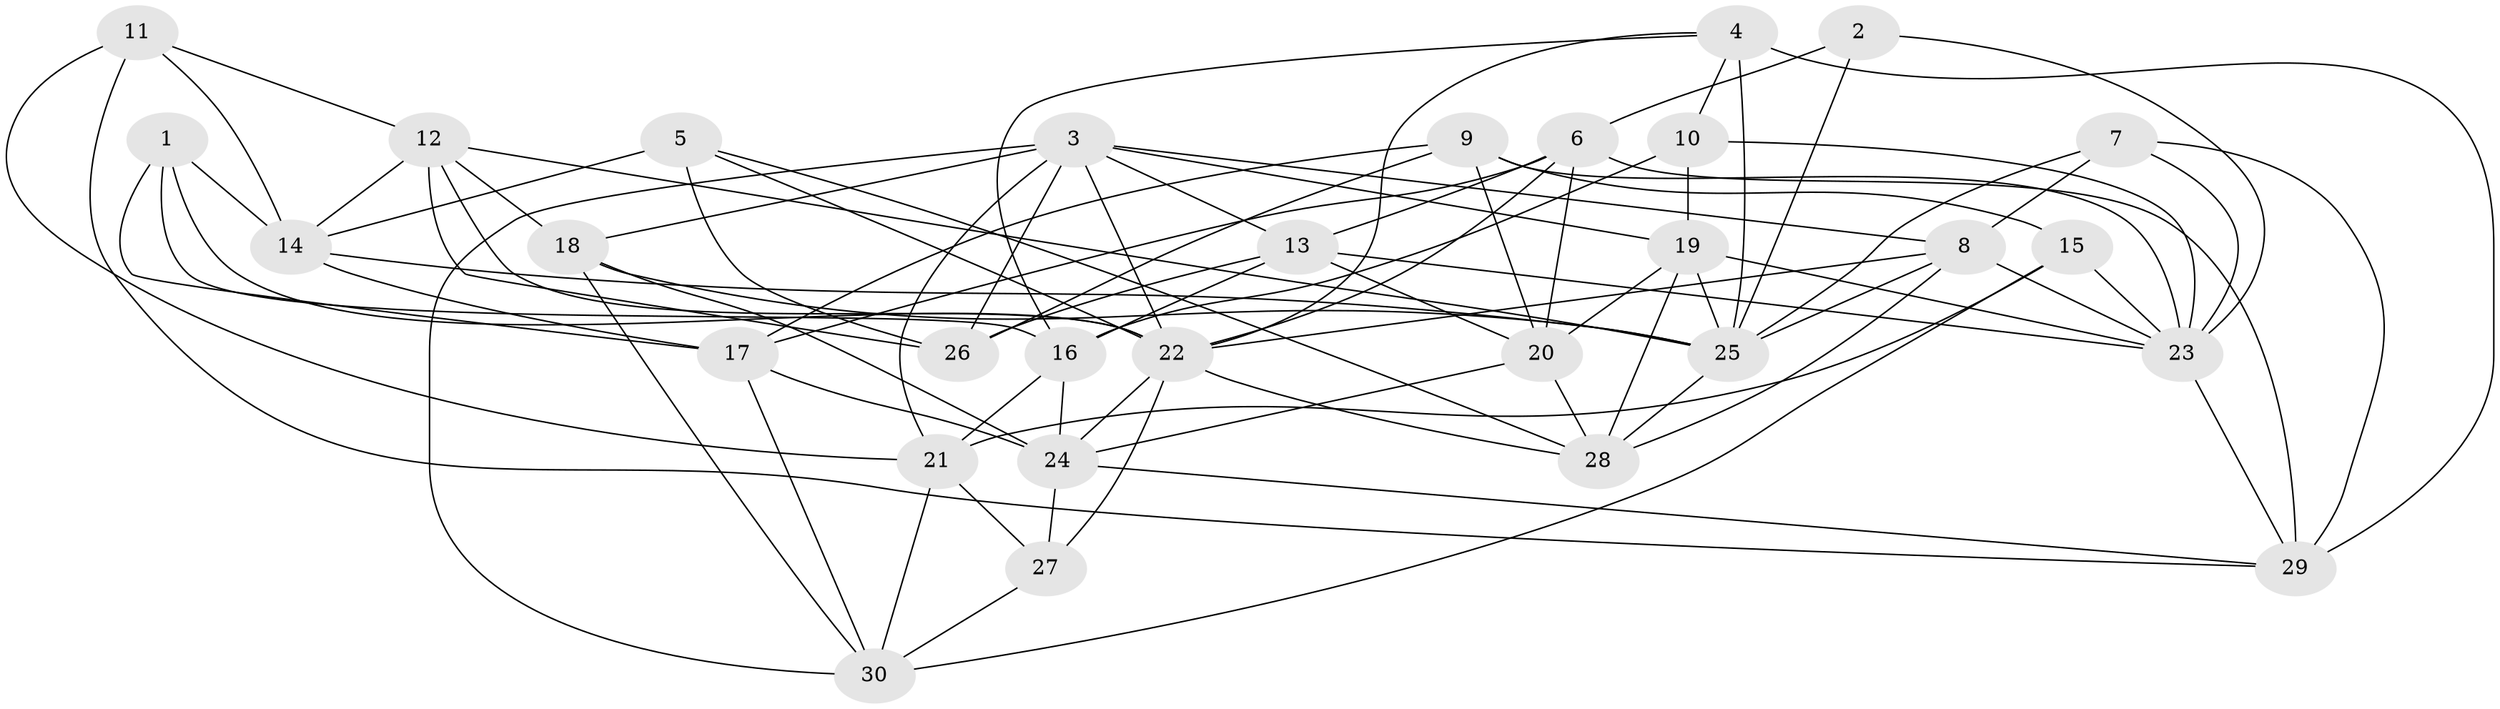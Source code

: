 // original degree distribution, {4: 1.0}
// Generated by graph-tools (version 1.1) at 2025/26/03/09/25 03:26:52]
// undirected, 30 vertices, 86 edges
graph export_dot {
graph [start="1"]
  node [color=gray90,style=filled];
  1;
  2;
  3;
  4;
  5;
  6;
  7;
  8;
  9;
  10;
  11;
  12;
  13;
  14;
  15;
  16;
  17;
  18;
  19;
  20;
  21;
  22;
  23;
  24;
  25;
  26;
  27;
  28;
  29;
  30;
  1 -- 14 [weight=1.0];
  1 -- 16 [weight=1.0];
  1 -- 17 [weight=1.0];
  1 -- 22 [weight=1.0];
  2 -- 6 [weight=1.0];
  2 -- 23 [weight=2.0];
  2 -- 25 [weight=1.0];
  3 -- 8 [weight=1.0];
  3 -- 13 [weight=1.0];
  3 -- 18 [weight=1.0];
  3 -- 19 [weight=1.0];
  3 -- 21 [weight=1.0];
  3 -- 22 [weight=1.0];
  3 -- 26 [weight=1.0];
  3 -- 30 [weight=1.0];
  4 -- 10 [weight=1.0];
  4 -- 16 [weight=1.0];
  4 -- 22 [weight=1.0];
  4 -- 25 [weight=2.0];
  4 -- 29 [weight=1.0];
  5 -- 14 [weight=1.0];
  5 -- 22 [weight=1.0];
  5 -- 26 [weight=1.0];
  5 -- 28 [weight=1.0];
  6 -- 13 [weight=1.0];
  6 -- 17 [weight=1.0];
  6 -- 20 [weight=1.0];
  6 -- 22 [weight=1.0];
  6 -- 29 [weight=1.0];
  7 -- 8 [weight=1.0];
  7 -- 23 [weight=1.0];
  7 -- 25 [weight=1.0];
  7 -- 29 [weight=1.0];
  8 -- 22 [weight=1.0];
  8 -- 23 [weight=1.0];
  8 -- 25 [weight=1.0];
  8 -- 28 [weight=1.0];
  9 -- 15 [weight=1.0];
  9 -- 17 [weight=1.0];
  9 -- 20 [weight=1.0];
  9 -- 23 [weight=1.0];
  9 -- 26 [weight=2.0];
  10 -- 16 [weight=1.0];
  10 -- 19 [weight=1.0];
  10 -- 23 [weight=1.0];
  11 -- 12 [weight=1.0];
  11 -- 14 [weight=1.0];
  11 -- 21 [weight=1.0];
  11 -- 29 [weight=1.0];
  12 -- 14 [weight=1.0];
  12 -- 18 [weight=1.0];
  12 -- 22 [weight=1.0];
  12 -- 25 [weight=1.0];
  12 -- 26 [weight=1.0];
  13 -- 16 [weight=1.0];
  13 -- 20 [weight=1.0];
  13 -- 23 [weight=1.0];
  13 -- 26 [weight=1.0];
  14 -- 17 [weight=1.0];
  14 -- 25 [weight=1.0];
  15 -- 21 [weight=1.0];
  15 -- 23 [weight=1.0];
  15 -- 30 [weight=1.0];
  16 -- 21 [weight=1.0];
  16 -- 24 [weight=1.0];
  17 -- 24 [weight=1.0];
  17 -- 30 [weight=1.0];
  18 -- 24 [weight=2.0];
  18 -- 25 [weight=1.0];
  18 -- 30 [weight=1.0];
  19 -- 20 [weight=1.0];
  19 -- 23 [weight=1.0];
  19 -- 25 [weight=1.0];
  19 -- 28 [weight=1.0];
  20 -- 24 [weight=1.0];
  20 -- 28 [weight=1.0];
  21 -- 27 [weight=1.0];
  21 -- 30 [weight=1.0];
  22 -- 24 [weight=1.0];
  22 -- 27 [weight=1.0];
  22 -- 28 [weight=1.0];
  23 -- 29 [weight=1.0];
  24 -- 27 [weight=1.0];
  24 -- 29 [weight=1.0];
  25 -- 28 [weight=1.0];
  27 -- 30 [weight=1.0];
}
